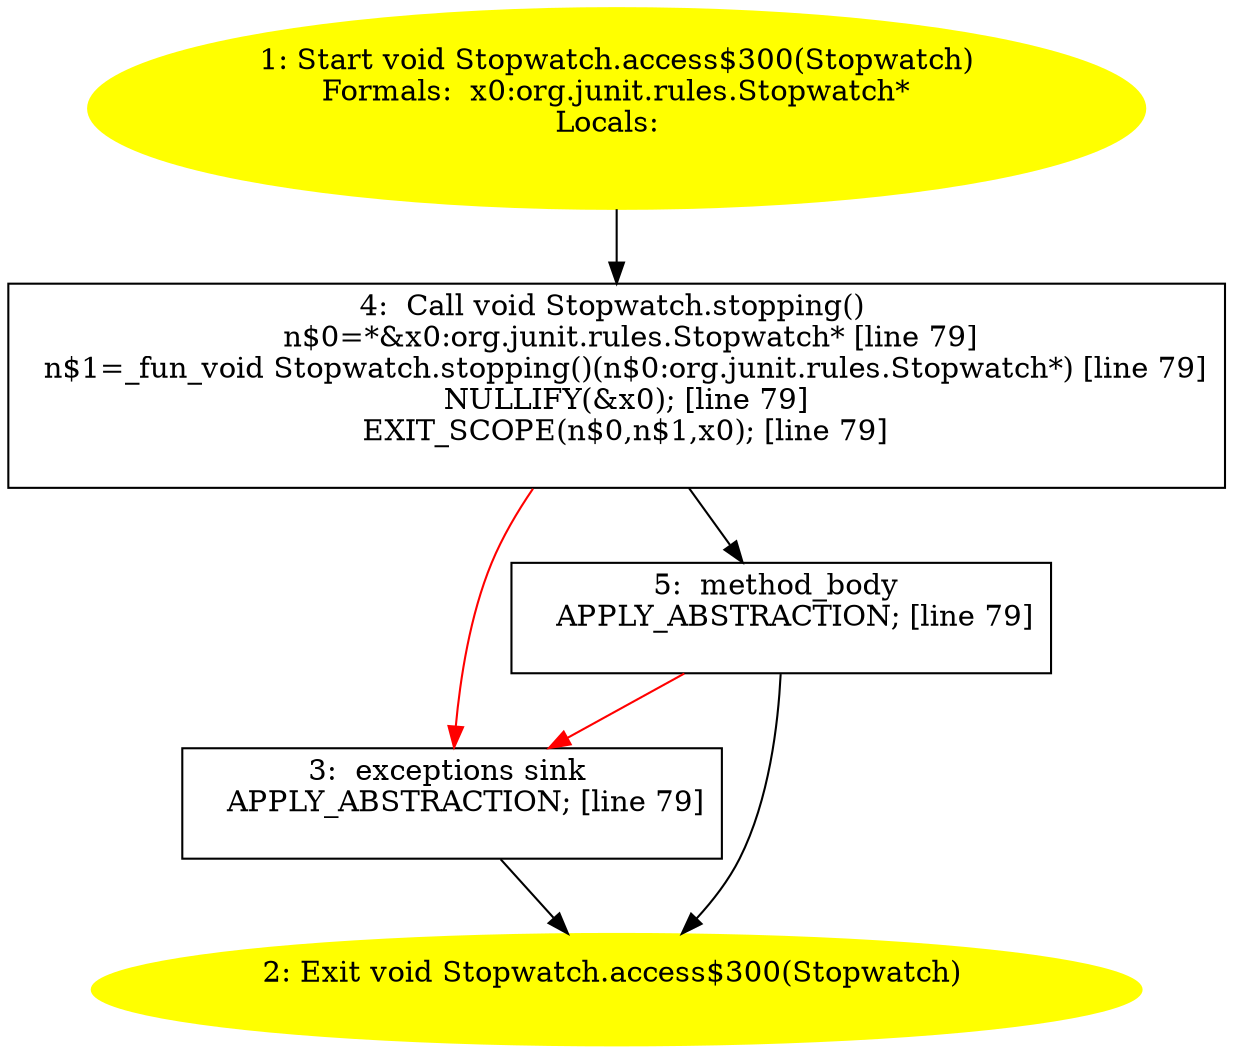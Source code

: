 /* @generated */
digraph cfg {
"org.junit.rules.Stopwatch.access$300(org.junit.rules.Stopwatch):void.8967a78013d0df477f76db5b94c0b6f3_1" [label="1: Start void Stopwatch.access$300(Stopwatch)\nFormals:  x0:org.junit.rules.Stopwatch*\nLocals:  \n  " color=yellow style=filled]
	

	 "org.junit.rules.Stopwatch.access$300(org.junit.rules.Stopwatch):void.8967a78013d0df477f76db5b94c0b6f3_1" -> "org.junit.rules.Stopwatch.access$300(org.junit.rules.Stopwatch):void.8967a78013d0df477f76db5b94c0b6f3_4" ;
"org.junit.rules.Stopwatch.access$300(org.junit.rules.Stopwatch):void.8967a78013d0df477f76db5b94c0b6f3_2" [label="2: Exit void Stopwatch.access$300(Stopwatch) \n  " color=yellow style=filled]
	

"org.junit.rules.Stopwatch.access$300(org.junit.rules.Stopwatch):void.8967a78013d0df477f76db5b94c0b6f3_3" [label="3:  exceptions sink \n   APPLY_ABSTRACTION; [line 79]\n " shape="box"]
	

	 "org.junit.rules.Stopwatch.access$300(org.junit.rules.Stopwatch):void.8967a78013d0df477f76db5b94c0b6f3_3" -> "org.junit.rules.Stopwatch.access$300(org.junit.rules.Stopwatch):void.8967a78013d0df477f76db5b94c0b6f3_2" ;
"org.junit.rules.Stopwatch.access$300(org.junit.rules.Stopwatch):void.8967a78013d0df477f76db5b94c0b6f3_4" [label="4:  Call void Stopwatch.stopping() \n   n$0=*&x0:org.junit.rules.Stopwatch* [line 79]\n  n$1=_fun_void Stopwatch.stopping()(n$0:org.junit.rules.Stopwatch*) [line 79]\n  NULLIFY(&x0); [line 79]\n  EXIT_SCOPE(n$0,n$1,x0); [line 79]\n " shape="box"]
	

	 "org.junit.rules.Stopwatch.access$300(org.junit.rules.Stopwatch):void.8967a78013d0df477f76db5b94c0b6f3_4" -> "org.junit.rules.Stopwatch.access$300(org.junit.rules.Stopwatch):void.8967a78013d0df477f76db5b94c0b6f3_5" ;
	 "org.junit.rules.Stopwatch.access$300(org.junit.rules.Stopwatch):void.8967a78013d0df477f76db5b94c0b6f3_4" -> "org.junit.rules.Stopwatch.access$300(org.junit.rules.Stopwatch):void.8967a78013d0df477f76db5b94c0b6f3_3" [color="red" ];
"org.junit.rules.Stopwatch.access$300(org.junit.rules.Stopwatch):void.8967a78013d0df477f76db5b94c0b6f3_5" [label="5:  method_body \n   APPLY_ABSTRACTION; [line 79]\n " shape="box"]
	

	 "org.junit.rules.Stopwatch.access$300(org.junit.rules.Stopwatch):void.8967a78013d0df477f76db5b94c0b6f3_5" -> "org.junit.rules.Stopwatch.access$300(org.junit.rules.Stopwatch):void.8967a78013d0df477f76db5b94c0b6f3_2" ;
	 "org.junit.rules.Stopwatch.access$300(org.junit.rules.Stopwatch):void.8967a78013d0df477f76db5b94c0b6f3_5" -> "org.junit.rules.Stopwatch.access$300(org.junit.rules.Stopwatch):void.8967a78013d0df477f76db5b94c0b6f3_3" [color="red" ];
}

